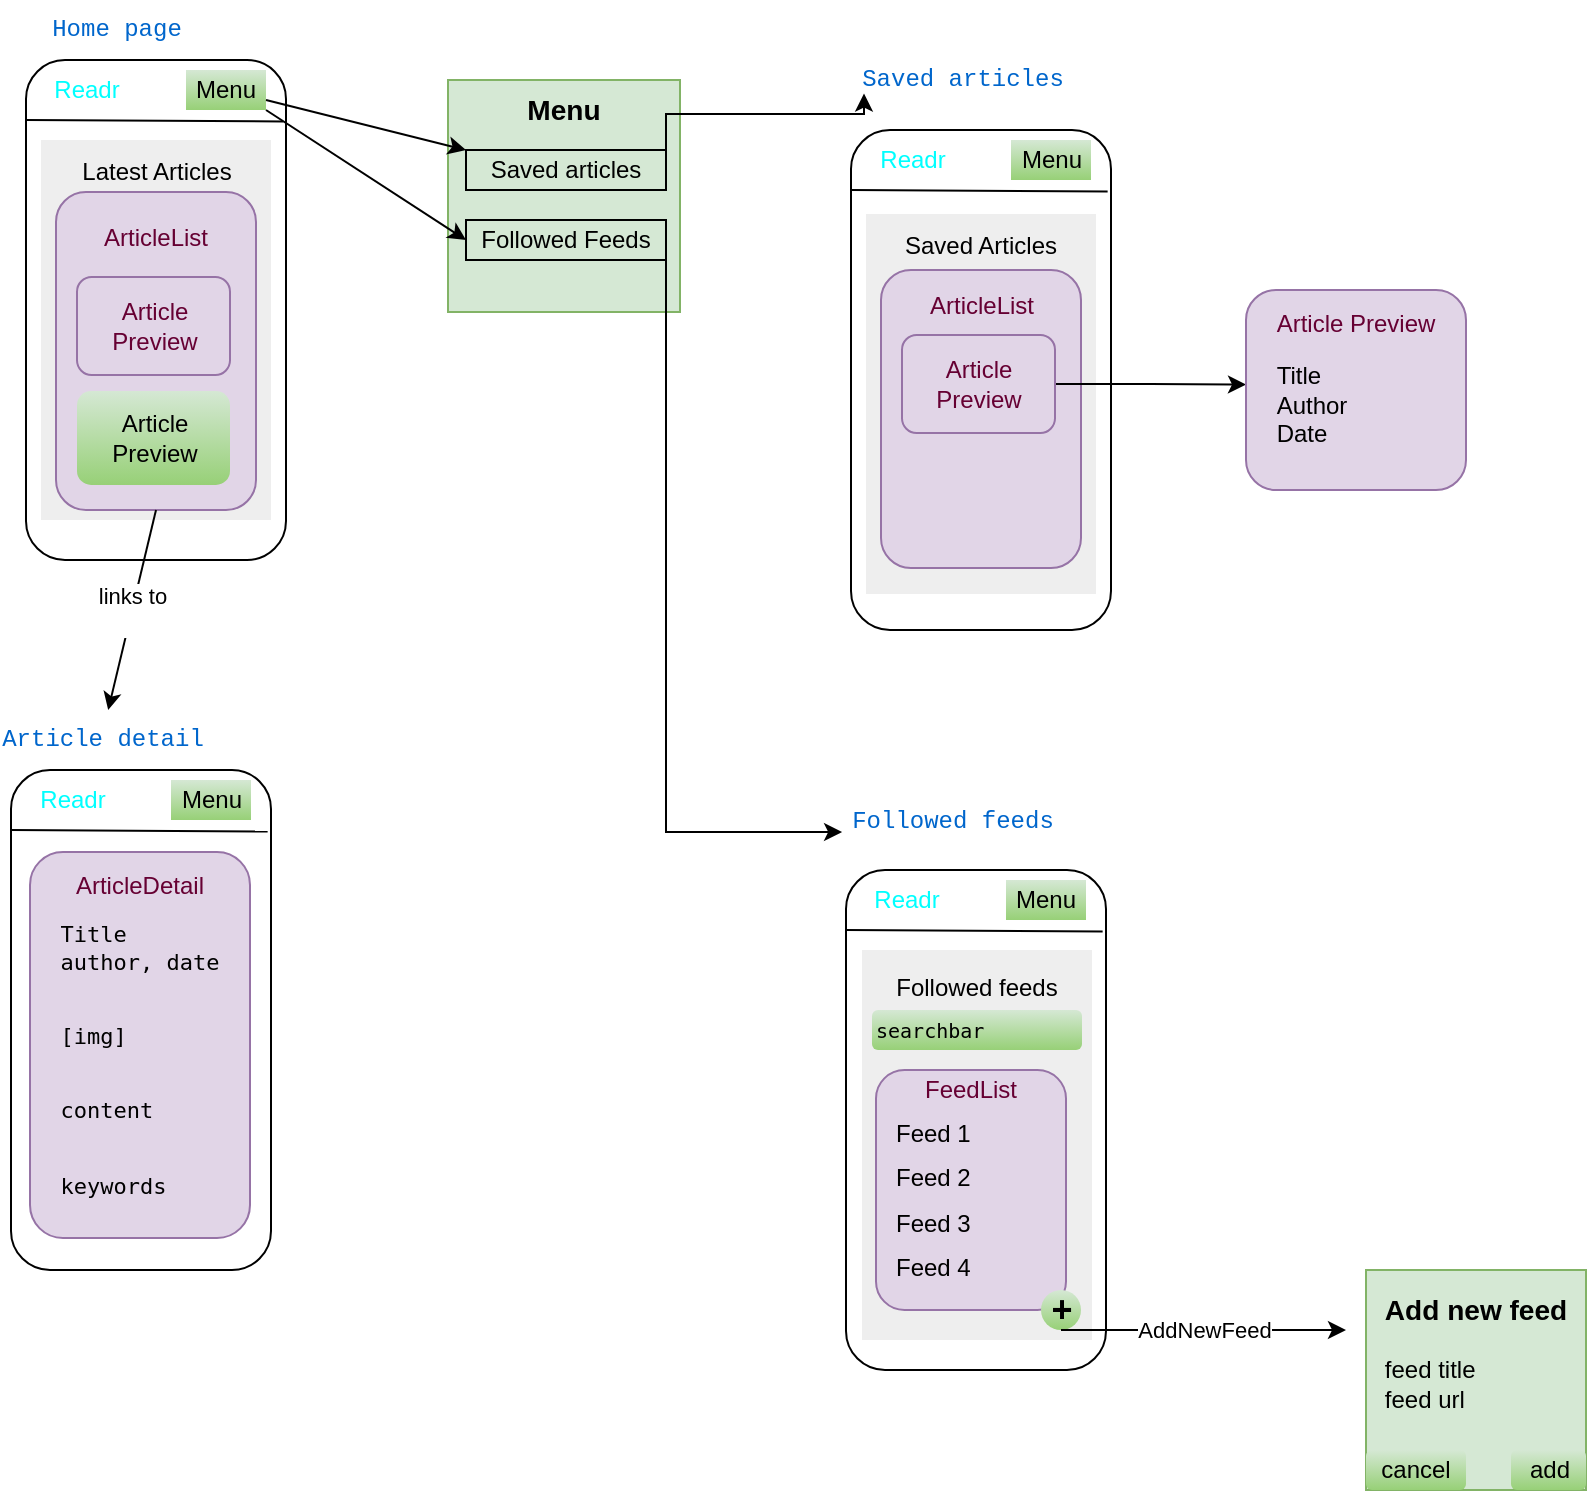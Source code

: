 <mxfile version="24.7.8">
  <diagram name="Page-1" id="lcg7GcMG5vurtqeYwImu">
    <mxGraphModel dx="1382" dy="792" grid="1" gridSize="10" guides="1" tooltips="1" connect="1" arrows="1" fold="1" page="1" pageScale="1" pageWidth="850" pageHeight="1100" math="0" shadow="0">
      <root>
        <mxCell id="0" />
        <mxCell id="1" parent="0" />
        <mxCell id="QgCz3kuBdeEGVtZZMiBr-66" value="&lt;h3&gt;Menu&lt;/h3&gt;&lt;div&gt;&lt;br&gt;&lt;/div&gt;&lt;div&gt;&lt;br&gt;&lt;/div&gt;&lt;div&gt;&lt;br&gt;&lt;/div&gt;&lt;div&gt;&lt;br&gt;&lt;/div&gt;&lt;div&gt;&lt;br&gt;&lt;/div&gt;&lt;div&gt;&lt;br&gt;&lt;/div&gt;" style="whiteSpace=wrap;html=1;aspect=fixed;fillColor=#d5e8d4;strokeColor=#82b366;" vertex="1" parent="1">
          <mxGeometry x="241" y="45" width="116" height="116" as="geometry" />
        </mxCell>
        <mxCell id="fSOtJAzHmyvu8JyNs4eT-2" value="" style="rounded=1;whiteSpace=wrap;html=1;" parent="1" vertex="1">
          <mxGeometry x="30" y="35" width="130" height="250" as="geometry" />
        </mxCell>
        <mxCell id="fSOtJAzHmyvu8JyNs4eT-3" value="&lt;font color=&quot;#0066cc&quot; face=&quot;Courier New&quot;&gt;Home&amp;nbsp;page&lt;/font&gt;" style="text;html=1;align=center;verticalAlign=middle;resizable=0;points=[];autosize=1;strokeColor=none;fillColor=none;fontFamily=Courier New;labelBackgroundColor=none;" parent="1" vertex="1">
          <mxGeometry x="30" y="5" width="90" height="30" as="geometry" />
        </mxCell>
        <mxCell id="fSOtJAzHmyvu8JyNs4eT-4" value="" style="endArrow=none;html=1;rounded=0;exitX=0.002;exitY=0.14;exitDx=0;exitDy=0;exitPerimeter=0;entryX=0.989;entryY=0.143;entryDx=0;entryDy=0;entryPerimeter=0;" parent="1" edge="1">
          <mxGeometry width="50" height="50" relative="1" as="geometry">
            <mxPoint x="30.26" y="65" as="sourcePoint" />
            <mxPoint x="158.57" y="65.75" as="targetPoint" />
          </mxGeometry>
        </mxCell>
        <mxCell id="fSOtJAzHmyvu8JyNs4eT-5" value="&lt;font&gt;Readr&lt;/font&gt;" style="text;html=1;align=center;verticalAlign=middle;resizable=0;points=[];autosize=1;strokeColor=none;fillColor=none;fontColor=#00FFFF;" parent="1" vertex="1">
          <mxGeometry x="30" y="35" width="60" height="30" as="geometry" />
        </mxCell>
        <mxCell id="fSOtJAzHmyvu8JyNs4eT-7" value="Menu" style="rounded=0;whiteSpace=wrap;html=1;fillColor=#d5e8d4;strokeColor=none;gradientColor=#97d077;" parent="1" vertex="1">
          <mxGeometry x="110" y="40" width="40" height="20" as="geometry" />
        </mxCell>
        <mxCell id="fSOtJAzHmyvu8JyNs4eT-9" value="Latest Articles&lt;div&gt;&lt;br&gt;&lt;/div&gt;&lt;div&gt;&lt;br&gt;&lt;/div&gt;&lt;div&gt;&lt;br&gt;&lt;/div&gt;&lt;div&gt;&lt;br&gt;&lt;/div&gt;&lt;div&gt;&lt;br&gt;&lt;/div&gt;&lt;div&gt;&lt;br&gt;&lt;/div&gt;&lt;div&gt;&lt;br&gt;&lt;/div&gt;&lt;div&gt;&lt;br&gt;&lt;/div&gt;&lt;div&gt;&lt;br&gt;&lt;/div&gt;&lt;div&gt;&lt;br&gt;&lt;/div&gt;&lt;div&gt;&lt;br&gt;&lt;/div&gt;" style="rounded=0;whiteSpace=wrap;html=1;fillColor=#eeeeee;strokeColor=none;" parent="1" vertex="1">
          <mxGeometry x="37.5" y="75" width="115" height="190" as="geometry" />
        </mxCell>
        <mxCell id="fSOtJAzHmyvu8JyNs4eT-12" value="" style="endArrow=classic;html=1;rounded=0;exitX=1;exitY=0.75;exitDx=0;exitDy=0;entryX=0;entryY=0;entryDx=0;entryDy=0;" parent="1" source="fSOtJAzHmyvu8JyNs4eT-7" edge="1" target="fSOtJAzHmyvu8JyNs4eT-14">
          <mxGeometry width="50" height="50" relative="1" as="geometry">
            <mxPoint x="330" y="255" as="sourcePoint" />
            <mxPoint x="250" y="55" as="targetPoint" />
          </mxGeometry>
        </mxCell>
        <mxCell id="QgCz3kuBdeEGVtZZMiBr-15" style="edgeStyle=orthogonalEdgeStyle;rounded=0;orthogonalLoop=1;jettySize=auto;html=1;exitX=1;exitY=1;exitDx=0;exitDy=0;entryX=0.01;entryY=0.725;entryDx=0;entryDy=0;entryPerimeter=0;" edge="1" parent="1" source="fSOtJAzHmyvu8JyNs4eT-14" target="QgCz3kuBdeEGVtZZMiBr-6">
          <mxGeometry relative="1" as="geometry">
            <mxPoint x="430" y="140" as="targetPoint" />
            <Array as="points">
              <mxPoint x="350" y="62" />
            </Array>
          </mxGeometry>
        </mxCell>
        <mxCell id="fSOtJAzHmyvu8JyNs4eT-14" value="Saved articles" style="rounded=0;whiteSpace=wrap;html=1;strokeColor=default;fillColor=none;strokeWidth=1;" parent="1" vertex="1">
          <mxGeometry x="250" y="80" width="100" height="20" as="geometry" />
        </mxCell>
        <mxCell id="fSOtJAzHmyvu8JyNs4eT-15" value="Followed Feeds" style="rounded=0;whiteSpace=wrap;html=1;strokeColor=default;fillColor=none;strokeWidth=1;" parent="1" vertex="1">
          <mxGeometry x="250" y="115" width="100" height="20" as="geometry" />
        </mxCell>
        <mxCell id="fSOtJAzHmyvu8JyNs4eT-18" value="" style="endArrow=classic;html=1;rounded=0;entryX=0;entryY=0.5;entryDx=0;entryDy=0;exitX=1;exitY=1;exitDx=0;exitDy=0;" parent="1" source="fSOtJAzHmyvu8JyNs4eT-7" target="fSOtJAzHmyvu8JyNs4eT-15" edge="1">
          <mxGeometry width="50" height="50" relative="1" as="geometry">
            <mxPoint x="210" y="90" as="sourcePoint" />
            <mxPoint x="380" y="200" as="targetPoint" />
          </mxGeometry>
        </mxCell>
        <mxCell id="QgCz3kuBdeEGVtZZMiBr-5" value="" style="rounded=1;whiteSpace=wrap;html=1;" vertex="1" parent="1">
          <mxGeometry x="442.5" y="70" width="130" height="250" as="geometry" />
        </mxCell>
        <mxCell id="QgCz3kuBdeEGVtZZMiBr-6" value="&lt;font color=&quot;#0066cc&quot; face=&quot;Courier New&quot;&gt;Saved articles&lt;/font&gt;" style="text;html=1;align=center;verticalAlign=middle;resizable=0;points=[];autosize=1;strokeColor=none;fillColor=none;fontFamily=Courier New;labelBackgroundColor=none;" vertex="1" parent="1">
          <mxGeometry x="448" y="30" width="100" height="30" as="geometry" />
        </mxCell>
        <mxCell id="QgCz3kuBdeEGVtZZMiBr-7" value="&lt;font&gt;Readr&lt;/font&gt;" style="text;html=1;align=center;verticalAlign=middle;resizable=0;points=[];autosize=1;strokeColor=none;fillColor=none;fontColor=#00FFFF;" vertex="1" parent="1">
          <mxGeometry x="442.5" y="70" width="60" height="30" as="geometry" />
        </mxCell>
        <mxCell id="QgCz3kuBdeEGVtZZMiBr-8" value="Menu" style="rounded=0;whiteSpace=wrap;html=1;fillColor=#d5e8d4;strokeColor=none;gradientColor=#97d077;" vertex="1" parent="1">
          <mxGeometry x="522.5" y="75" width="40" height="20" as="geometry" />
        </mxCell>
        <mxCell id="QgCz3kuBdeEGVtZZMiBr-9" value="" style="endArrow=none;html=1;rounded=0;exitX=0.002;exitY=0.14;exitDx=0;exitDy=0;exitPerimeter=0;entryX=0.989;entryY=0.143;entryDx=0;entryDy=0;entryPerimeter=0;" edge="1" parent="1">
          <mxGeometry width="50" height="50" relative="1" as="geometry">
            <mxPoint x="442.5" y="100" as="sourcePoint" />
            <mxPoint x="570.81" y="100.75" as="targetPoint" />
          </mxGeometry>
        </mxCell>
        <mxCell id="QgCz3kuBdeEGVtZZMiBr-10" value="" style="rounded=1;whiteSpace=wrap;html=1;" vertex="1" parent="1">
          <mxGeometry x="440" y="440" width="130" height="250" as="geometry" />
        </mxCell>
        <mxCell id="QgCz3kuBdeEGVtZZMiBr-11" value="&lt;font color=&quot;#0066cc&quot; face=&quot;Courier New&quot;&gt;Followed feeds&lt;/font&gt;" style="text;html=1;align=center;verticalAlign=middle;resizable=0;points=[];autosize=1;strokeColor=none;fillColor=none;fontFamily=Courier New;labelBackgroundColor=none;" vertex="1" parent="1">
          <mxGeometry x="437.5" y="401" width="110" height="30" as="geometry" />
        </mxCell>
        <mxCell id="QgCz3kuBdeEGVtZZMiBr-12" value="&lt;font&gt;Readr&lt;/font&gt;" style="text;html=1;align=center;verticalAlign=middle;resizable=0;points=[];autosize=1;strokeColor=none;fillColor=none;fontColor=#00FFFF;" vertex="1" parent="1">
          <mxGeometry x="440" y="440" width="60" height="30" as="geometry" />
        </mxCell>
        <mxCell id="QgCz3kuBdeEGVtZZMiBr-13" value="Menu" style="rounded=0;whiteSpace=wrap;html=1;fillColor=#d5e8d4;strokeColor=none;gradientColor=#97d077;" vertex="1" parent="1">
          <mxGeometry x="520" y="445" width="40" height="20" as="geometry" />
        </mxCell>
        <mxCell id="QgCz3kuBdeEGVtZZMiBr-14" value="" style="endArrow=none;html=1;rounded=0;exitX=0.002;exitY=0.14;exitDx=0;exitDy=0;exitPerimeter=0;entryX=0.989;entryY=0.143;entryDx=0;entryDy=0;entryPerimeter=0;" edge="1" parent="1">
          <mxGeometry width="50" height="50" relative="1" as="geometry">
            <mxPoint x="440" y="470" as="sourcePoint" />
            <mxPoint x="568.31" y="470.75" as="targetPoint" />
          </mxGeometry>
        </mxCell>
        <mxCell id="QgCz3kuBdeEGVtZZMiBr-16" style="edgeStyle=orthogonalEdgeStyle;rounded=0;orthogonalLoop=1;jettySize=auto;html=1;exitX=1;exitY=1;exitDx=0;exitDy=0;entryX=0.005;entryY=0.667;entryDx=0;entryDy=0;entryPerimeter=0;" edge="1" parent="1" source="fSOtJAzHmyvu8JyNs4eT-15" target="QgCz3kuBdeEGVtZZMiBr-11">
          <mxGeometry relative="1" as="geometry" />
        </mxCell>
        <mxCell id="QgCz3kuBdeEGVtZZMiBr-19" value="&lt;div&gt;Saved Articles&lt;/div&gt;&lt;div&gt;&lt;br&gt;&lt;/div&gt;&lt;div&gt;&lt;br&gt;&lt;/div&gt;&lt;div&gt;&lt;br&gt;&lt;/div&gt;&lt;div&gt;&lt;br&gt;&lt;/div&gt;&lt;div&gt;&lt;br&gt;&lt;/div&gt;&lt;div&gt;&lt;br&gt;&lt;/div&gt;&lt;div&gt;&lt;br&gt;&lt;/div&gt;&lt;div&gt;&lt;br&gt;&lt;/div&gt;&lt;div&gt;&lt;br&gt;&lt;/div&gt;&lt;div&gt;&lt;br&gt;&lt;/div&gt;&lt;div&gt;&lt;br&gt;&lt;/div&gt;" style="rounded=0;whiteSpace=wrap;html=1;fillColor=#eeeeee;strokeColor=none;" vertex="1" parent="1">
          <mxGeometry x="450" y="112" width="115" height="190" as="geometry" />
        </mxCell>
        <mxCell id="QgCz3kuBdeEGVtZZMiBr-34" value="&lt;p&gt;&lt;font color=&quot;#660033&quot;&gt;ArticleList&lt;/font&gt;&lt;br&gt;&lt;br&gt;&lt;br&gt;&lt;br&gt;&lt;br&gt;&lt;br&gt;&lt;br&gt;&lt;/p&gt;&lt;div&gt;&lt;br&gt;&lt;/div&gt;&lt;div&gt;&lt;br&gt;&lt;/div&gt;" style="rounded=1;whiteSpace=wrap;html=1;fillColor=#e1d5e7;strokeColor=#9673a6;" vertex="1" parent="1">
          <mxGeometry x="45" y="101" width="100" height="159" as="geometry" />
        </mxCell>
        <mxCell id="QgCz3kuBdeEGVtZZMiBr-22" value="&lt;div&gt;Followed feeds&lt;/div&gt;&lt;div&gt;&lt;br&gt;&lt;/div&gt;&lt;div&gt;&lt;br&gt;&lt;/div&gt;&lt;div&gt;&lt;br&gt;&lt;/div&gt;&lt;div&gt;&lt;br&gt;&lt;/div&gt;&lt;div&gt;&lt;br&gt;&lt;/div&gt;&lt;div&gt;&lt;br&gt;&lt;/div&gt;&lt;div&gt;&lt;br&gt;&lt;/div&gt;&lt;div&gt;&lt;br&gt;&lt;/div&gt;&lt;div&gt;&lt;br&gt;&lt;/div&gt;&lt;div&gt;&lt;br&gt;&lt;/div&gt;&lt;div&gt;&lt;br&gt;&lt;/div&gt;" style="rounded=0;whiteSpace=wrap;html=1;fillColor=#eeeeee;strokeColor=none;" vertex="1" parent="1">
          <mxGeometry x="448" y="480" width="115" height="195" as="geometry" />
        </mxCell>
        <mxCell id="QgCz3kuBdeEGVtZZMiBr-32" value="&lt;font color=&quot;#660033&quot;&gt;FeedList&lt;/font&gt;&lt;div&gt;&lt;font color=&quot;#660033&quot;&gt;&lt;br&gt;&lt;/font&gt;&lt;/div&gt;&lt;div&gt;&lt;font color=&quot;#660033&quot;&gt;&lt;br&gt;&lt;/font&gt;&lt;/div&gt;&lt;div&gt;&lt;font color=&quot;#660033&quot;&gt;&lt;br&gt;&lt;/font&gt;&lt;/div&gt;&lt;div&gt;&lt;font color=&quot;#660033&quot;&gt;&lt;br&gt;&lt;/font&gt;&lt;/div&gt;&lt;div&gt;&lt;font color=&quot;#660033&quot;&gt;&lt;br&gt;&lt;/font&gt;&lt;/div&gt;&lt;div&gt;&lt;font color=&quot;#660033&quot;&gt;&lt;br&gt;&lt;/font&gt;&lt;/div&gt;&lt;div&gt;&lt;br&gt;&lt;/div&gt;" style="rounded=1;whiteSpace=wrap;html=1;fillColor=#e1d5e7;strokeColor=#9673a6;" vertex="1" parent="1">
          <mxGeometry x="455" y="540" width="95" height="120" as="geometry" />
        </mxCell>
        <mxCell id="QgCz3kuBdeEGVtZZMiBr-23" value="" style="shape=table;startSize=0;container=1;collapsible=0;childLayout=tableLayout;fontSize=11;fillColor=none;strokeColor=none;" vertex="1" parent="1">
          <mxGeometry x="457.5" y="560" width="60" height="90" as="geometry" />
        </mxCell>
        <mxCell id="QgCz3kuBdeEGVtZZMiBr-24" value="" style="shape=tableRow;horizontal=0;startSize=0;swimlaneHead=0;swimlaneBody=0;strokeColor=inherit;top=0;left=0;bottom=0;right=0;collapsible=0;dropTarget=0;fillColor=none;points=[[0,0.5],[1,0.5]];portConstraint=eastwest;fontSize=16;" vertex="1" parent="QgCz3kuBdeEGVtZZMiBr-23">
          <mxGeometry width="60" height="23" as="geometry" />
        </mxCell>
        <mxCell id="QgCz3kuBdeEGVtZZMiBr-25" value="Feed 1" style="shape=partialRectangle;html=1;whiteSpace=wrap;connectable=0;strokeColor=inherit;overflow=hidden;fillColor=none;top=0;left=0;bottom=0;right=0;pointerEvents=1;fontSize=12;align=left;spacingLeft=5;" vertex="1" parent="QgCz3kuBdeEGVtZZMiBr-24">
          <mxGeometry width="60" height="23" as="geometry">
            <mxRectangle width="60" height="23" as="alternateBounds" />
          </mxGeometry>
        </mxCell>
        <mxCell id="QgCz3kuBdeEGVtZZMiBr-26" value="" style="shape=tableRow;horizontal=0;startSize=0;swimlaneHead=0;swimlaneBody=0;strokeColor=inherit;top=0;left=0;bottom=0;right=0;collapsible=0;dropTarget=0;fillColor=none;points=[[0,0.5],[1,0.5]];portConstraint=eastwest;fontSize=16;" vertex="1" parent="QgCz3kuBdeEGVtZZMiBr-23">
          <mxGeometry y="23" width="60" height="22" as="geometry" />
        </mxCell>
        <mxCell id="QgCz3kuBdeEGVtZZMiBr-27" value="Feed 2" style="shape=partialRectangle;html=1;whiteSpace=wrap;connectable=0;strokeColor=inherit;overflow=hidden;fillColor=none;top=0;left=0;bottom=0;right=0;pointerEvents=1;fontSize=12;align=left;spacingLeft=5;" vertex="1" parent="QgCz3kuBdeEGVtZZMiBr-26">
          <mxGeometry width="60" height="22" as="geometry">
            <mxRectangle width="60" height="22" as="alternateBounds" />
          </mxGeometry>
        </mxCell>
        <mxCell id="QgCz3kuBdeEGVtZZMiBr-28" value="" style="shape=tableRow;horizontal=0;startSize=0;swimlaneHead=0;swimlaneBody=0;strokeColor=inherit;top=0;left=0;bottom=0;right=0;collapsible=0;dropTarget=0;fillColor=none;points=[[0,0.5],[1,0.5]];portConstraint=eastwest;fontSize=16;" vertex="1" parent="QgCz3kuBdeEGVtZZMiBr-23">
          <mxGeometry y="45" width="60" height="23" as="geometry" />
        </mxCell>
        <mxCell id="QgCz3kuBdeEGVtZZMiBr-29" value="Feed 3" style="shape=partialRectangle;html=1;whiteSpace=wrap;connectable=0;strokeColor=inherit;overflow=hidden;fillColor=none;top=0;left=0;bottom=0;right=0;pointerEvents=1;fontSize=12;align=left;spacingLeft=5;" vertex="1" parent="QgCz3kuBdeEGVtZZMiBr-28">
          <mxGeometry width="60" height="23" as="geometry">
            <mxRectangle width="60" height="23" as="alternateBounds" />
          </mxGeometry>
        </mxCell>
        <mxCell id="QgCz3kuBdeEGVtZZMiBr-30" style="shape=tableRow;horizontal=0;startSize=0;swimlaneHead=0;swimlaneBody=0;strokeColor=inherit;top=0;left=0;bottom=0;right=0;collapsible=0;dropTarget=0;fillColor=none;points=[[0,0.5],[1,0.5]];portConstraint=eastwest;fontSize=16;" vertex="1" parent="QgCz3kuBdeEGVtZZMiBr-23">
          <mxGeometry y="68" width="60" height="22" as="geometry" />
        </mxCell>
        <mxCell id="QgCz3kuBdeEGVtZZMiBr-31" value="Feed 4" style="shape=partialRectangle;html=1;whiteSpace=wrap;connectable=0;strokeColor=inherit;overflow=hidden;fillColor=none;top=0;left=0;bottom=0;right=0;pointerEvents=1;fontSize=12;align=left;spacingLeft=5;" vertex="1" parent="QgCz3kuBdeEGVtZZMiBr-30">
          <mxGeometry width="60" height="22" as="geometry">
            <mxRectangle width="60" height="22" as="alternateBounds" />
          </mxGeometry>
        </mxCell>
        <mxCell id="fSOtJAzHmyvu8JyNs4eT-10" value="&lt;font color=&quot;#660033&quot;&gt;Article Preview&lt;/font&gt;" style="rounded=1;whiteSpace=wrap;html=1;fillColor=#e1d5e7;strokeColor=#9673a6;" parent="1" vertex="1">
          <mxGeometry x="55.5" y="143.5" width="76.5" height="49" as="geometry" />
        </mxCell>
        <mxCell id="fSOtJAzHmyvu8JyNs4eT-11" value="Article Preview" style="rounded=1;whiteSpace=wrap;html=1;fillColor=#d5e8d4;strokeColor=none;gradientColor=#97d077;" parent="1" vertex="1">
          <mxGeometry x="55.5" y="200.5" width="76.5" height="47" as="geometry" />
        </mxCell>
        <mxCell id="QgCz3kuBdeEGVtZZMiBr-35" value="&lt;p&gt;&lt;font color=&quot;#660033&quot;&gt;ArticleList&lt;/font&gt;&lt;br&gt;&lt;br&gt;&lt;br&gt;&lt;br&gt;&lt;br&gt;&lt;br&gt;&lt;br&gt;&lt;/p&gt;&lt;div&gt;&lt;br&gt;&lt;/div&gt;&lt;div&gt;&lt;br&gt;&lt;/div&gt;" style="rounded=1;whiteSpace=wrap;html=1;fillColor=#e1d5e7;strokeColor=#9673a6;" vertex="1" parent="1">
          <mxGeometry x="457.5" y="140" width="100" height="149" as="geometry" />
        </mxCell>
        <mxCell id="QgCz3kuBdeEGVtZZMiBr-63" style="edgeStyle=orthogonalEdgeStyle;rounded=0;orthogonalLoop=1;jettySize=auto;html=1;exitX=1;exitY=0.5;exitDx=0;exitDy=0;" edge="1" parent="1" source="QgCz3kuBdeEGVtZZMiBr-36">
          <mxGeometry relative="1" as="geometry">
            <mxPoint x="640" y="197.286" as="targetPoint" />
          </mxGeometry>
        </mxCell>
        <mxCell id="QgCz3kuBdeEGVtZZMiBr-36" value="&lt;font color=&quot;#660033&quot;&gt;Article Preview&lt;/font&gt;" style="rounded=1;whiteSpace=wrap;html=1;fillColor=#e1d5e7;strokeColor=#9673a6;" vertex="1" parent="1">
          <mxGeometry x="468" y="172.5" width="76.5" height="49" as="geometry" />
        </mxCell>
        <mxCell id="QgCz3kuBdeEGVtZZMiBr-38" value="&lt;h2&gt;+&lt;/h2&gt;" style="ellipse;whiteSpace=wrap;html=1;aspect=fixed;fillColor=#d5e8d4;strokeColor=none;gradientColor=#97d077;" vertex="1" parent="1">
          <mxGeometry x="537.5" y="650" width="20" height="20" as="geometry" />
        </mxCell>
        <mxCell id="QgCz3kuBdeEGVtZZMiBr-40" value="" style="endArrow=classic;html=1;rounded=0;exitX=0.5;exitY=1;exitDx=0;exitDy=0;" edge="1" parent="1" source="QgCz3kuBdeEGVtZZMiBr-38">
          <mxGeometry relative="1" as="geometry">
            <mxPoint x="420" y="570" as="sourcePoint" />
            <mxPoint x="690" y="670" as="targetPoint" />
          </mxGeometry>
        </mxCell>
        <mxCell id="QgCz3kuBdeEGVtZZMiBr-41" value="AddNewFeed" style="edgeLabel;resizable=0;html=1;;align=center;verticalAlign=middle;" connectable="0" vertex="1" parent="QgCz3kuBdeEGVtZZMiBr-40">
          <mxGeometry relative="1" as="geometry" />
        </mxCell>
        <mxCell id="QgCz3kuBdeEGVtZZMiBr-43" value="&lt;h3&gt;Add new feed&lt;/h3&gt;&lt;pre&gt;&lt;div style=&quot;text-align: left;&quot;&gt;&lt;span style=&quot;background-color: initial; font-family: Helvetica; white-space: normal;&quot;&gt;feed title&lt;/span&gt;&lt;/div&gt;&lt;div style=&quot;text-align: left;&quot;&gt;&lt;span style=&quot;background-color: initial; font-family: Helvetica; white-space: normal;&quot;&gt;feed url&lt;/span&gt;&lt;/div&gt;&lt;div style=&quot;text-align: left;&quot;&gt;&lt;span style=&quot;background-color: initial; font-family: Helvetica; white-space: normal;&quot;&gt;&lt;br&gt;&lt;/span&gt;&lt;/div&gt;&lt;/pre&gt;&lt;div&gt;&lt;br&gt;&lt;/div&gt;" style="whiteSpace=wrap;html=1;aspect=fixed;fillColor=#d5e8d4;strokeColor=#82b366;" vertex="1" parent="1">
          <mxGeometry x="700" y="640" width="110" height="110" as="geometry" />
        </mxCell>
        <mxCell id="QgCz3kuBdeEGVtZZMiBr-44" value="add" style="rounded=1;whiteSpace=wrap;html=1;fillColor=#d5e8d4;gradientColor=#97d077;strokeColor=none;" vertex="1" parent="1">
          <mxGeometry x="772.5" y="730" width="37.5" height="20" as="geometry" />
        </mxCell>
        <mxCell id="QgCz3kuBdeEGVtZZMiBr-45" value="cancel" style="rounded=1;whiteSpace=wrap;html=1;fillColor=#d5e8d4;gradientColor=#97d077;strokeColor=none;" vertex="1" parent="1">
          <mxGeometry x="700" y="730" width="50" height="20" as="geometry" />
        </mxCell>
        <mxCell id="QgCz3kuBdeEGVtZZMiBr-47" value="" style="rounded=1;whiteSpace=wrap;html=1;" vertex="1" parent="1">
          <mxGeometry x="22.5" y="390" width="130" height="250" as="geometry" />
        </mxCell>
        <mxCell id="QgCz3kuBdeEGVtZZMiBr-48" value="&lt;font color=&quot;#0066cc&quot; face=&quot;Courier New&quot;&gt;Article detail&lt;/font&gt;" style="text;html=1;align=center;verticalAlign=middle;resizable=0;points=[];autosize=1;strokeColor=none;fillColor=none;fontFamily=Courier New;labelBackgroundColor=none;" vertex="1" parent="1">
          <mxGeometry x="22.5" y="360" width="90" height="30" as="geometry" />
        </mxCell>
        <mxCell id="QgCz3kuBdeEGVtZZMiBr-49" value="&lt;font&gt;Readr&lt;/font&gt;" style="text;html=1;align=center;verticalAlign=middle;resizable=0;points=[];autosize=1;strokeColor=none;fillColor=none;fontColor=#00FFFF;" vertex="1" parent="1">
          <mxGeometry x="22.5" y="390" width="60" height="30" as="geometry" />
        </mxCell>
        <mxCell id="QgCz3kuBdeEGVtZZMiBr-50" value="Menu" style="rounded=0;whiteSpace=wrap;html=1;fillColor=#d5e8d4;strokeColor=none;gradientColor=#97d077;" vertex="1" parent="1">
          <mxGeometry x="102.5" y="395" width="40" height="20" as="geometry" />
        </mxCell>
        <mxCell id="QgCz3kuBdeEGVtZZMiBr-51" value="" style="endArrow=none;html=1;rounded=0;exitX=0.002;exitY=0.14;exitDx=0;exitDy=0;exitPerimeter=0;entryX=0.989;entryY=0.143;entryDx=0;entryDy=0;entryPerimeter=0;" edge="1" parent="1">
          <mxGeometry width="50" height="50" relative="1" as="geometry">
            <mxPoint x="22.5" y="420" as="sourcePoint" />
            <mxPoint x="150.81" y="420.75" as="targetPoint" />
          </mxGeometry>
        </mxCell>
        <mxCell id="QgCz3kuBdeEGVtZZMiBr-54" value="&lt;font color=&quot;#660033&quot;&gt;ArticleDetail&lt;/font&gt;&lt;pre style=&quot;text-align: left; font-size: 11px;&quot;&gt;Title&lt;br&gt;author, date&lt;br&gt;&lt;br&gt;&lt;/pre&gt;&lt;pre style=&quot;text-align: left; font-size: 11px;&quot;&gt;[img]&lt;br&gt;&lt;br&gt;&lt;/pre&gt;&lt;pre style=&quot;text-align: left; font-size: 11px;&quot;&gt;content&lt;br&gt;&lt;br&gt;&lt;/pre&gt;&lt;pre style=&quot;text-align: left; font-size: 11px;&quot;&gt;keywords&lt;/pre&gt;" style="rounded=1;whiteSpace=wrap;html=1;fillColor=#e1d5e7;strokeColor=#9673a6;" vertex="1" parent="1">
          <mxGeometry x="32" y="431" width="110" height="193" as="geometry" />
        </mxCell>
        <mxCell id="QgCz3kuBdeEGVtZZMiBr-55" value="&lt;pre&gt;&lt;font style=&quot;font-size: 10px;&quot;&gt;searchbar&lt;/font&gt;&lt;/pre&gt;" style="rounded=1;whiteSpace=wrap;html=1;align=left;fillColor=#d5e8d4;gradientColor=#97d077;strokeColor=none;" vertex="1" parent="1">
          <mxGeometry x="453" y="510" width="105" height="20" as="geometry" />
        </mxCell>
        <mxCell id="QgCz3kuBdeEGVtZZMiBr-61" value="" style="endArrow=classic;html=1;rounded=0;exitX=0.5;exitY=1;exitDx=0;exitDy=0;" edge="1" parent="1" source="QgCz3kuBdeEGVtZZMiBr-34" target="QgCz3kuBdeEGVtZZMiBr-48">
          <mxGeometry relative="1" as="geometry">
            <mxPoint x="110" y="330" as="sourcePoint" />
            <mxPoint x="210" y="330" as="targetPoint" />
          </mxGeometry>
        </mxCell>
        <mxCell id="QgCz3kuBdeEGVtZZMiBr-62" value="links to&lt;div&gt;&lt;br&gt;&lt;/div&gt;" style="edgeLabel;resizable=0;html=1;;align=center;verticalAlign=middle;" connectable="0" vertex="1" parent="QgCz3kuBdeEGVtZZMiBr-61">
          <mxGeometry relative="1" as="geometry" />
        </mxCell>
        <mxCell id="QgCz3kuBdeEGVtZZMiBr-64" value="&lt;font color=&quot;#660033&quot;&gt;Article Preview&lt;/font&gt;&lt;pre&gt;&lt;pre style=&quot;text-align: left;&quot;&gt;&lt;pre&gt;&lt;span style=&quot;background-color: initial; font-family: Helvetica; white-space: normal;&quot;&gt;Title&lt;br&gt;&lt;/span&gt;&lt;span style=&quot;background-color: initial; font-family: Helvetica; white-space: normal;&quot;&gt;Author&lt;br&gt;&lt;/span&gt;&lt;span style=&quot;background-color: initial; font-family: Helvetica; white-space: normal;&quot;&gt;Date&lt;/span&gt;&lt;/pre&gt;&lt;/pre&gt;&lt;/pre&gt;" style="rounded=1;whiteSpace=wrap;html=1;fillColor=#e1d5e7;strokeColor=#9673a6;" vertex="1" parent="1">
          <mxGeometry x="640" y="150" width="110" height="100" as="geometry" />
        </mxCell>
      </root>
    </mxGraphModel>
  </diagram>
</mxfile>
